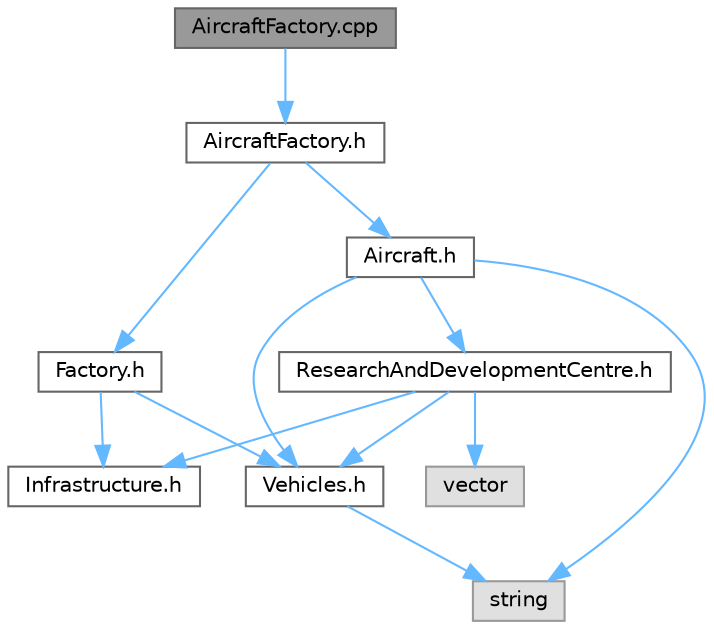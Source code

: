 digraph "AircraftFactory.cpp"
{
 // LATEX_PDF_SIZE
  bgcolor="transparent";
  edge [fontname=Helvetica,fontsize=10,labelfontname=Helvetica,labelfontsize=10];
  node [fontname=Helvetica,fontsize=10,shape=box,height=0.2,width=0.4];
  Node1 [label="AircraftFactory.cpp",height=0.2,width=0.4,color="gray40", fillcolor="grey60", style="filled", fontcolor="black",tooltip=" "];
  Node1 -> Node2 [color="steelblue1",style="solid"];
  Node2 [label="AircraftFactory.h",height=0.2,width=0.4,color="grey40", fillcolor="white", style="filled",URL="$_aircraft_factory_8h.html",tooltip=" "];
  Node2 -> Node3 [color="steelblue1",style="solid"];
  Node3 [label="Factory.h",height=0.2,width=0.4,color="grey40", fillcolor="white", style="filled",URL="$_factory_8h.html",tooltip=" "];
  Node3 -> Node4 [color="steelblue1",style="solid"];
  Node4 [label="Infrastructure.h",height=0.2,width=0.4,color="grey40", fillcolor="white", style="filled",URL="$_infrastructure_8h.html",tooltip=" "];
  Node3 -> Node5 [color="steelblue1",style="solid"];
  Node5 [label="Vehicles.h",height=0.2,width=0.4,color="grey40", fillcolor="white", style="filled",URL="$_vehicles_8h.html",tooltip=" "];
  Node5 -> Node6 [color="steelblue1",style="solid"];
  Node6 [label="string",height=0.2,width=0.4,color="grey60", fillcolor="#E0E0E0", style="filled",tooltip=" "];
  Node2 -> Node7 [color="steelblue1",style="solid"];
  Node7 [label="Aircraft.h",height=0.2,width=0.4,color="grey40", fillcolor="white", style="filled",URL="$_aircraft_8h.html",tooltip=" "];
  Node7 -> Node6 [color="steelblue1",style="solid"];
  Node7 -> Node5 [color="steelblue1",style="solid"];
  Node7 -> Node8 [color="steelblue1",style="solid"];
  Node8 [label="ResearchAndDevelopmentCentre.h",height=0.2,width=0.4,color="grey40", fillcolor="white", style="filled",URL="$_research_and_development_centre_8h.html",tooltip=" "];
  Node8 -> Node9 [color="steelblue1",style="solid"];
  Node9 [label="vector",height=0.2,width=0.4,color="grey60", fillcolor="#E0E0E0", style="filled",tooltip=" "];
  Node8 -> Node4 [color="steelblue1",style="solid"];
  Node8 -> Node5 [color="steelblue1",style="solid"];
}
